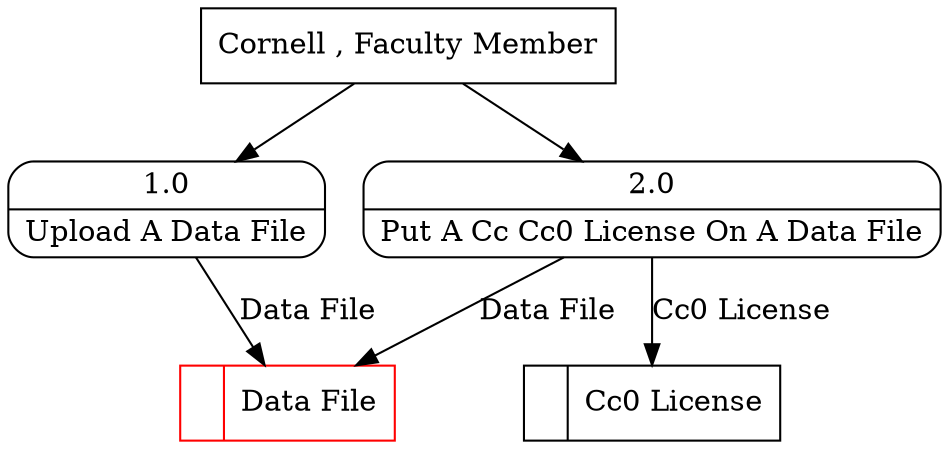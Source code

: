 digraph dfd2{ 
node[shape=record]
200 [label="<f0>  |<f1> Data File " color=red];
201 [label="<f0>  |<f1> Cc0 License " ];
202 [label="Cornell , Faculty Member" shape=box];
203 [label="{<f0> 1.0|<f1> Upload A Data File }" shape=Mrecord];
204 [label="{<f0> 2.0|<f1> Put A Cc Cc0 License On A Data File }" shape=Mrecord];
202 -> 203
202 -> 204
203 -> 200 [label="Data File"]
204 -> 201 [label="Cc0 License"]
204 -> 200 [label="Data File"]
}